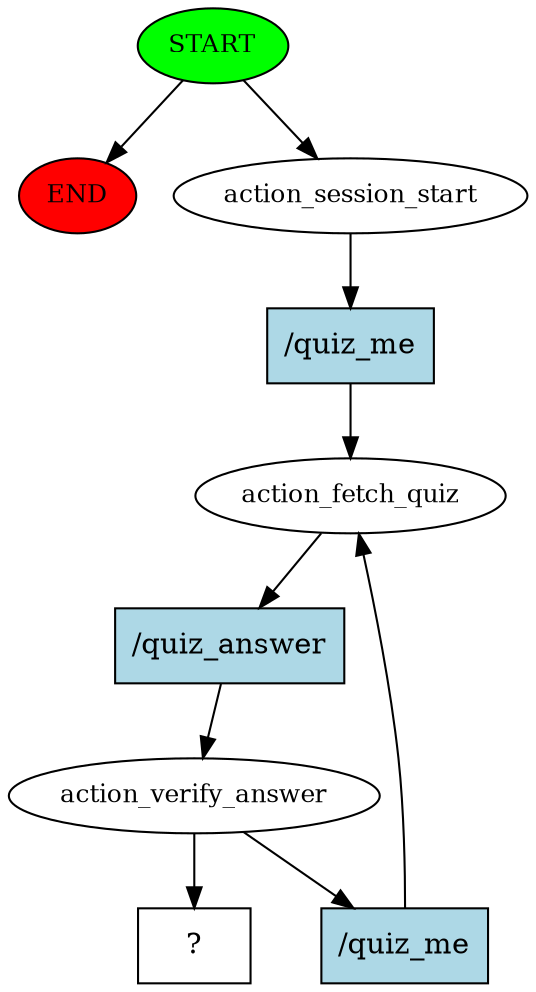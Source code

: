 digraph  {
0 [class="start active", fillcolor=green, fontsize=12, label=START, style=filled];
"-1" [class=end, fillcolor=red, fontsize=12, label=END, style=filled];
1 [class=active, fontsize=12, label=action_session_start];
2 [class=active, fontsize=12, label=action_fetch_quiz];
3 [class=active, fontsize=12, label=action_verify_answer];
6 [class="intent dashed active", label="  ?  ", shape=rect];
7 [class="intent active", fillcolor=lightblue, label="/quiz_me", shape=rect, style=filled];
8 [class="intent active", fillcolor=lightblue, label="/quiz_answer", shape=rect, style=filled];
9 [class="intent active", fillcolor=lightblue, label="/quiz_me", shape=rect, style=filled];
0 -> "-1"  [class="", key=NONE, label=""];
0 -> 1  [class=active, key=NONE, label=""];
1 -> 7  [class=active, key=0];
2 -> 8  [class=active, key=0];
3 -> 6  [class=active, key=NONE, label=""];
3 -> 9  [class=active, key=0];
7 -> 2  [class=active, key=0];
8 -> 3  [class=active, key=0];
9 -> 2  [class=active, key=0];
}
